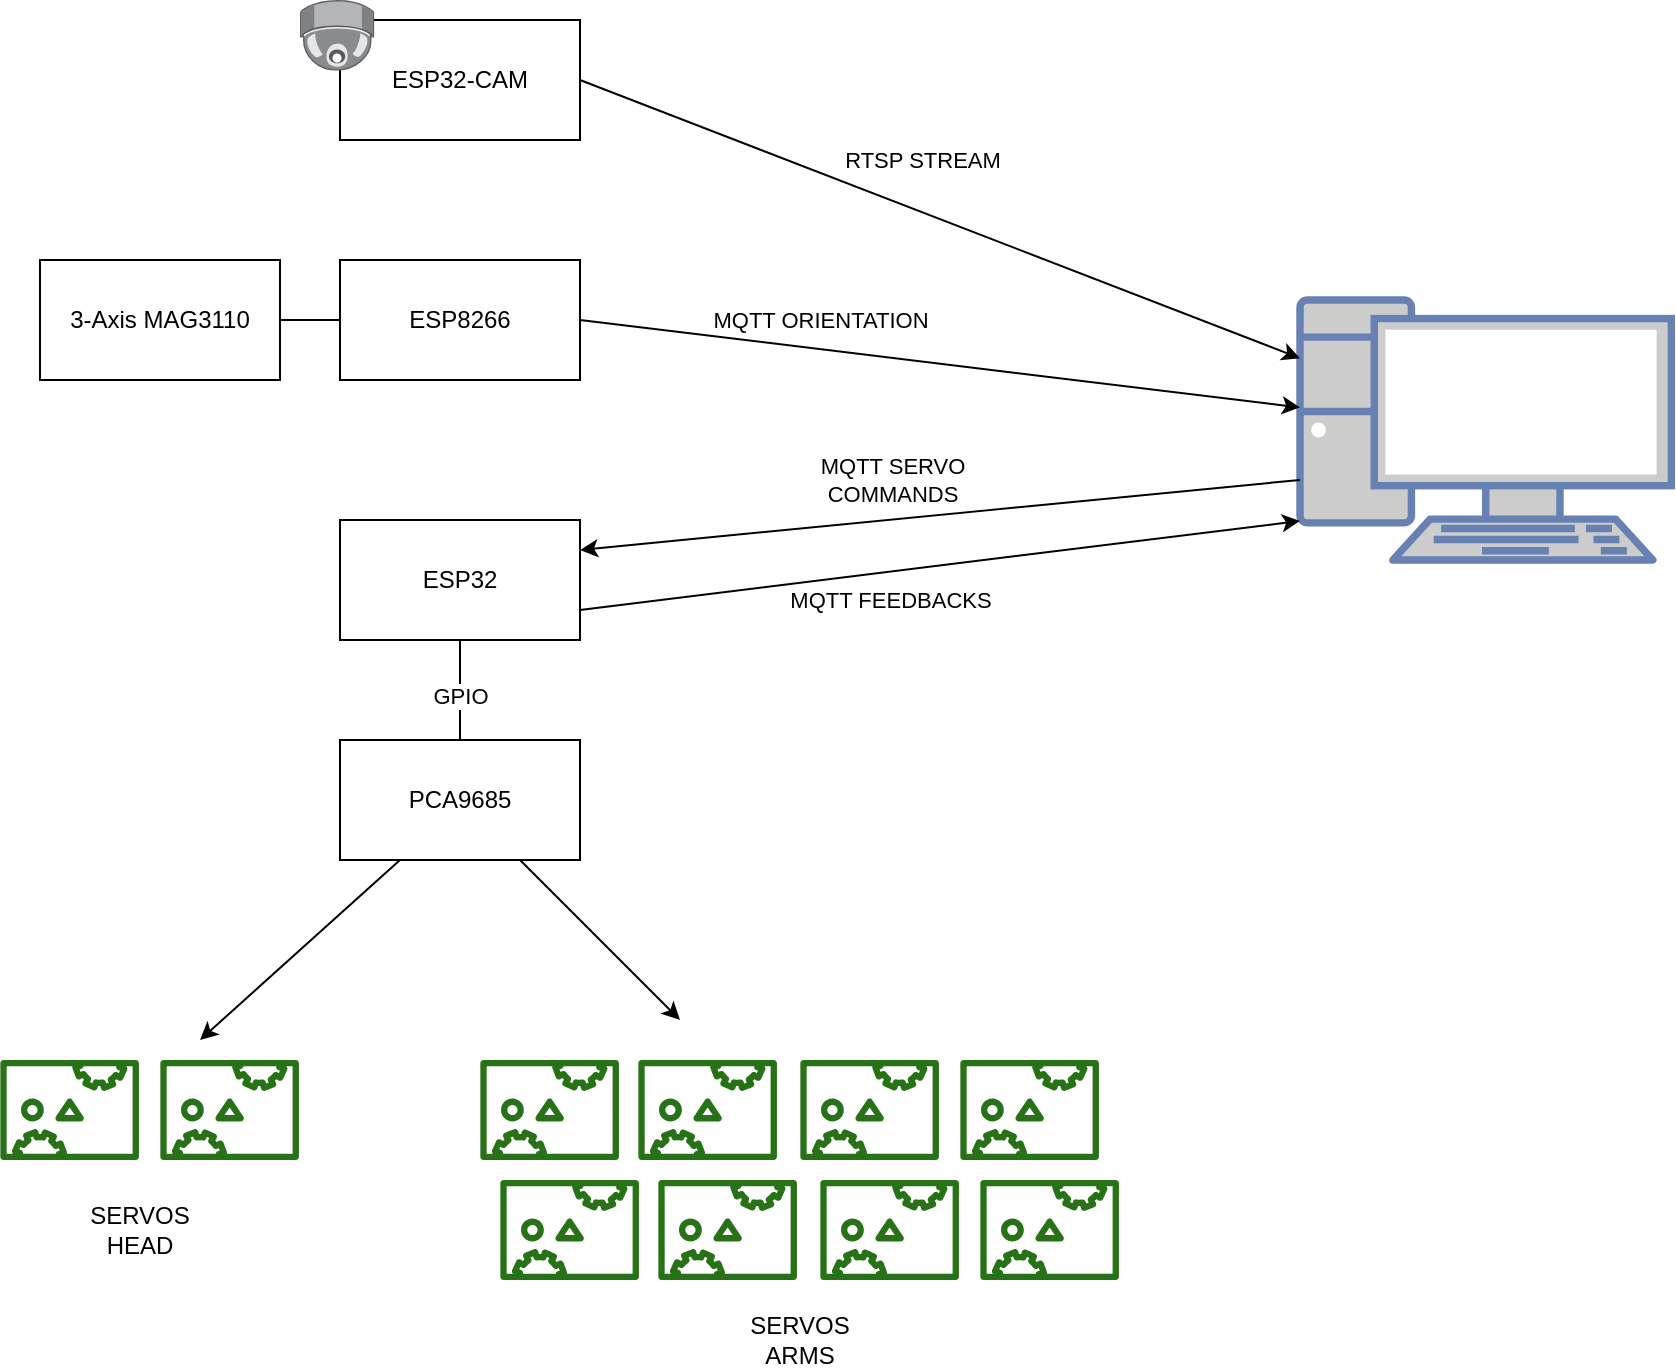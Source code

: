 <mxfile version="14.4.3" type="device"><diagram id="cRvEJs69X7OSxavgmhDM" name="Page-1"><mxGraphModel dx="1368" dy="833" grid="1" gridSize="10" guides="1" tooltips="1" connect="1" arrows="1" fold="1" page="1" pageScale="1" pageWidth="827" pageHeight="1169" math="0" shadow="0"><root><mxCell id="0"/><mxCell id="1" parent="0"/><mxCell id="xnfEQy2EJr5Hu1fDD-Pw-1" value="ESP32" style="rounded=0;whiteSpace=wrap;html=1;" vertex="1" parent="1"><mxGeometry x="230" y="300" width="120" height="60" as="geometry"/></mxCell><mxCell id="xnfEQy2EJr5Hu1fDD-Pw-2" value="PCA9685" style="rounded=0;whiteSpace=wrap;html=1;" vertex="1" parent="1"><mxGeometry x="230" y="410" width="120" height="60" as="geometry"/></mxCell><mxCell id="xnfEQy2EJr5Hu1fDD-Pw-3" value="" style="endArrow=none;html=1;exitX=0.5;exitY=0;exitDx=0;exitDy=0;entryX=0.5;entryY=1;entryDx=0;entryDy=0;" edge="1" parent="1" source="xnfEQy2EJr5Hu1fDD-Pw-2" target="xnfEQy2EJr5Hu1fDD-Pw-1"><mxGeometry width="50" height="50" relative="1" as="geometry"><mxPoint x="110" y="350" as="sourcePoint"/><mxPoint x="160" y="300" as="targetPoint"/></mxGeometry></mxCell><mxCell id="xnfEQy2EJr5Hu1fDD-Pw-4" value="GPIO" style="edgeLabel;html=1;align=center;verticalAlign=middle;resizable=0;points=[];" vertex="1" connectable="0" parent="xnfEQy2EJr5Hu1fDD-Pw-3"><mxGeometry x="0.429" relative="1" as="geometry"><mxPoint y="13" as="offset"/></mxGeometry></mxCell><mxCell id="xnfEQy2EJr5Hu1fDD-Pw-6" value="" style="outlineConnect=0;fontColor=#232F3E;gradientColor=none;fillColor=#277116;strokeColor=none;dashed=0;verticalLabelPosition=bottom;verticalAlign=top;align=center;html=1;fontSize=12;fontStyle=0;aspect=fixed;pointerEvents=1;shape=mxgraph.aws4.servo;" vertex="1" parent="1"><mxGeometry x="60" y="570" width="69.64" height="50" as="geometry"/></mxCell><mxCell id="xnfEQy2EJr5Hu1fDD-Pw-7" value="" style="outlineConnect=0;fontColor=#232F3E;gradientColor=none;fillColor=#277116;strokeColor=none;dashed=0;verticalLabelPosition=bottom;verticalAlign=top;align=center;html=1;fontSize=12;fontStyle=0;aspect=fixed;pointerEvents=1;shape=mxgraph.aws4.servo;" vertex="1" parent="1"><mxGeometry x="140" y="570" width="69.64" height="50" as="geometry"/></mxCell><mxCell id="xnfEQy2EJr5Hu1fDD-Pw-10" value="" style="outlineConnect=0;fontColor=#232F3E;gradientColor=none;fillColor=#277116;strokeColor=none;dashed=0;verticalLabelPosition=bottom;verticalAlign=top;align=center;html=1;fontSize=12;fontStyle=0;aspect=fixed;pointerEvents=1;shape=mxgraph.aws4.servo;" vertex="1" parent="1"><mxGeometry x="300" y="570" width="69.64" height="50" as="geometry"/></mxCell><mxCell id="xnfEQy2EJr5Hu1fDD-Pw-11" value="" style="outlineConnect=0;fontColor=#232F3E;gradientColor=none;fillColor=#277116;strokeColor=none;dashed=0;verticalLabelPosition=bottom;verticalAlign=top;align=center;html=1;fontSize=12;fontStyle=0;aspect=fixed;pointerEvents=1;shape=mxgraph.aws4.servo;" vertex="1" parent="1"><mxGeometry x="379" y="570" width="69.64" height="50" as="geometry"/></mxCell><mxCell id="xnfEQy2EJr5Hu1fDD-Pw-12" value="" style="outlineConnect=0;fontColor=#232F3E;gradientColor=none;fillColor=#277116;strokeColor=none;dashed=0;verticalLabelPosition=bottom;verticalAlign=top;align=center;html=1;fontSize=12;fontStyle=0;aspect=fixed;pointerEvents=1;shape=mxgraph.aws4.servo;" vertex="1" parent="1"><mxGeometry x="460" y="570" width="69.64" height="50" as="geometry"/></mxCell><mxCell id="xnfEQy2EJr5Hu1fDD-Pw-13" value="" style="outlineConnect=0;fontColor=#232F3E;gradientColor=none;fillColor=#277116;strokeColor=none;dashed=0;verticalLabelPosition=bottom;verticalAlign=top;align=center;html=1;fontSize=12;fontStyle=0;aspect=fixed;pointerEvents=1;shape=mxgraph.aws4.servo;" vertex="1" parent="1"><mxGeometry x="540" y="570" width="69.64" height="50" as="geometry"/></mxCell><mxCell id="xnfEQy2EJr5Hu1fDD-Pw-14" value="" style="outlineConnect=0;fontColor=#232F3E;gradientColor=none;fillColor=#277116;strokeColor=none;dashed=0;verticalLabelPosition=bottom;verticalAlign=top;align=center;html=1;fontSize=12;fontStyle=0;aspect=fixed;pointerEvents=1;shape=mxgraph.aws4.servo;" vertex="1" parent="1"><mxGeometry x="310" y="630" width="69.64" height="50" as="geometry"/></mxCell><mxCell id="xnfEQy2EJr5Hu1fDD-Pw-15" value="" style="outlineConnect=0;fontColor=#232F3E;gradientColor=none;fillColor=#277116;strokeColor=none;dashed=0;verticalLabelPosition=bottom;verticalAlign=top;align=center;html=1;fontSize=12;fontStyle=0;aspect=fixed;pointerEvents=1;shape=mxgraph.aws4.servo;" vertex="1" parent="1"><mxGeometry x="389" y="630" width="69.64" height="50" as="geometry"/></mxCell><mxCell id="xnfEQy2EJr5Hu1fDD-Pw-16" value="" style="outlineConnect=0;fontColor=#232F3E;gradientColor=none;fillColor=#277116;strokeColor=none;dashed=0;verticalLabelPosition=bottom;verticalAlign=top;align=center;html=1;fontSize=12;fontStyle=0;aspect=fixed;pointerEvents=1;shape=mxgraph.aws4.servo;" vertex="1" parent="1"><mxGeometry x="470" y="630" width="69.64" height="50" as="geometry"/></mxCell><mxCell id="xnfEQy2EJr5Hu1fDD-Pw-17" value="" style="outlineConnect=0;fontColor=#232F3E;gradientColor=none;fillColor=#277116;strokeColor=none;dashed=0;verticalLabelPosition=bottom;verticalAlign=top;align=center;html=1;fontSize=12;fontStyle=0;aspect=fixed;pointerEvents=1;shape=mxgraph.aws4.servo;" vertex="1" parent="1"><mxGeometry x="550" y="630" width="69.64" height="50" as="geometry"/></mxCell><mxCell id="xnfEQy2EJr5Hu1fDD-Pw-18" value="SERVOS HEAD" style="text;html=1;strokeColor=none;fillColor=none;align=center;verticalAlign=middle;whiteSpace=wrap;rounded=0;" vertex="1" parent="1"><mxGeometry x="110" y="645" width="40" height="20" as="geometry"/></mxCell><mxCell id="xnfEQy2EJr5Hu1fDD-Pw-19" value="SERVOS ARMS" style="text;html=1;strokeColor=none;fillColor=none;align=center;verticalAlign=middle;whiteSpace=wrap;rounded=0;" vertex="1" parent="1"><mxGeometry x="440" y="700" width="40" height="20" as="geometry"/></mxCell><mxCell id="xnfEQy2EJr5Hu1fDD-Pw-20" value="" style="endArrow=classic;html=1;exitX=0.25;exitY=1;exitDx=0;exitDy=0;" edge="1" parent="1" source="xnfEQy2EJr5Hu1fDD-Pw-2"><mxGeometry width="50" height="50" relative="1" as="geometry"><mxPoint x="80" y="360" as="sourcePoint"/><mxPoint x="160" y="560" as="targetPoint"/></mxGeometry></mxCell><mxCell id="xnfEQy2EJr5Hu1fDD-Pw-21" value="" style="endArrow=classic;html=1;exitX=0.75;exitY=1;exitDx=0;exitDy=0;" edge="1" parent="1" source="xnfEQy2EJr5Hu1fDD-Pw-2"><mxGeometry width="50" height="50" relative="1" as="geometry"><mxPoint x="550" y="440" as="sourcePoint"/><mxPoint x="400" y="550" as="targetPoint"/></mxGeometry></mxCell><mxCell id="xnfEQy2EJr5Hu1fDD-Pw-22" value="" style="fontColor=#0066CC;verticalAlign=top;verticalLabelPosition=bottom;labelPosition=center;align=center;html=1;outlineConnect=0;fillColor=#CCCCCC;strokeColor=#6881B3;gradientColor=none;gradientDirection=north;strokeWidth=2;shape=mxgraph.networks.pc;" vertex="1" parent="1"><mxGeometry x="710" y="190" width="185.71" height="130" as="geometry"/></mxCell><mxCell id="xnfEQy2EJr5Hu1fDD-Pw-23" value="" style="endArrow=classic;html=1;exitX=0;exitY=0.692;exitDx=0;exitDy=0;exitPerimeter=0;entryX=1;entryY=0.25;entryDx=0;entryDy=0;" edge="1" parent="1" source="xnfEQy2EJr5Hu1fDD-Pw-22" target="xnfEQy2EJr5Hu1fDD-Pw-1"><mxGeometry width="50" height="50" relative="1" as="geometry"><mxPoint x="470" y="190" as="sourcePoint"/><mxPoint x="520" y="140" as="targetPoint"/></mxGeometry></mxCell><mxCell id="xnfEQy2EJr5Hu1fDD-Pw-24" value="MQTT SERVO &lt;br&gt;COMMANDS" style="edgeLabel;html=1;align=center;verticalAlign=middle;resizable=0;points=[];" vertex="1" connectable="0" parent="xnfEQy2EJr5Hu1fDD-Pw-23"><mxGeometry x="0.22" relative="1" as="geometry"><mxPoint x="14.78" y="-21.37" as="offset"/></mxGeometry></mxCell><mxCell id="xnfEQy2EJr5Hu1fDD-Pw-25" value="" style="endArrow=classic;html=1;exitX=1;exitY=0.75;exitDx=0;exitDy=0;entryX=0;entryY=0.85;entryDx=0;entryDy=0;entryPerimeter=0;" edge="1" parent="1" source="xnfEQy2EJr5Hu1fDD-Pw-1" target="xnfEQy2EJr5Hu1fDD-Pw-22"><mxGeometry width="50" height="50" relative="1" as="geometry"><mxPoint x="530" y="430" as="sourcePoint"/><mxPoint x="580" y="380" as="targetPoint"/></mxGeometry></mxCell><mxCell id="xnfEQy2EJr5Hu1fDD-Pw-26" value="MQTT FEEDBACKS" style="edgeLabel;html=1;align=center;verticalAlign=middle;resizable=0;points=[];" vertex="1" connectable="0" parent="xnfEQy2EJr5Hu1fDD-Pw-25"><mxGeometry x="-0.173" y="3" relative="1" as="geometry"><mxPoint x="6.32" y="16.38" as="offset"/></mxGeometry></mxCell><mxCell id="xnfEQy2EJr5Hu1fDD-Pw-27" value="ESP32-CAM" style="rounded=0;whiteSpace=wrap;html=1;" vertex="1" parent="1"><mxGeometry x="230" y="50" width="120" height="60" as="geometry"/></mxCell><mxCell id="xnfEQy2EJr5Hu1fDD-Pw-28" value="" style="points=[];aspect=fixed;html=1;align=center;shadow=0;dashed=0;image;image=img/lib/allied_telesis/security/Surveillance_Camera_Ceiling.svg;" vertex="1" parent="1"><mxGeometry x="210" y="40" width="37.2" height="35.4" as="geometry"/></mxCell><mxCell id="xnfEQy2EJr5Hu1fDD-Pw-29" value="" style="endArrow=classic;html=1;exitX=1;exitY=0.5;exitDx=0;exitDy=0;" edge="1" parent="1" source="xnfEQy2EJr5Hu1fDD-Pw-27" target="xnfEQy2EJr5Hu1fDD-Pw-22"><mxGeometry width="50" height="50" relative="1" as="geometry"><mxPoint x="540" y="140" as="sourcePoint"/><mxPoint x="590" y="90" as="targetPoint"/></mxGeometry></mxCell><mxCell id="xnfEQy2EJr5Hu1fDD-Pw-30" value="RTSP STREAM" style="edgeLabel;html=1;align=center;verticalAlign=middle;resizable=0;points=[];" vertex="1" connectable="0" parent="xnfEQy2EJr5Hu1fDD-Pw-29"><mxGeometry x="-0.22" relative="1" as="geometry"><mxPoint x="30.08" y="-14.07" as="offset"/></mxGeometry></mxCell><mxCell id="xnfEQy2EJr5Hu1fDD-Pw-31" value="ESP8266" style="rounded=0;whiteSpace=wrap;html=1;" vertex="1" parent="1"><mxGeometry x="230" y="170" width="120" height="60" as="geometry"/></mxCell><mxCell id="xnfEQy2EJr5Hu1fDD-Pw-33" value="" style="endArrow=none;html=1;" edge="1" parent="1" source="xnfEQy2EJr5Hu1fDD-Pw-36" target="xnfEQy2EJr5Hu1fDD-Pw-31"><mxGeometry width="50" height="50" relative="1" as="geometry"><mxPoint x="185" y="200" as="sourcePoint"/><mxPoint x="180" y="290" as="targetPoint"/></mxGeometry></mxCell><mxCell id="xnfEQy2EJr5Hu1fDD-Pw-34" value="" style="endArrow=classic;html=1;exitX=1;exitY=0.5;exitDx=0;exitDy=0;" edge="1" parent="1" source="xnfEQy2EJr5Hu1fDD-Pw-31" target="xnfEQy2EJr5Hu1fDD-Pw-22"><mxGeometry width="50" height="50" relative="1" as="geometry"><mxPoint x="410" y="230" as="sourcePoint"/><mxPoint x="460" y="180" as="targetPoint"/></mxGeometry></mxCell><mxCell id="xnfEQy2EJr5Hu1fDD-Pw-35" value="MQTT ORIENTATION" style="edgeLabel;html=1;align=center;verticalAlign=middle;resizable=0;points=[];" vertex="1" connectable="0" parent="xnfEQy2EJr5Hu1fDD-Pw-34"><mxGeometry x="-0.443" y="1" relative="1" as="geometry"><mxPoint x="19.62" y="-11.18" as="offset"/></mxGeometry></mxCell><mxCell id="xnfEQy2EJr5Hu1fDD-Pw-36" value="3-Axis MAG3110" style="rounded=0;whiteSpace=wrap;html=1;" vertex="1" parent="1"><mxGeometry x="80" y="170" width="120" height="60" as="geometry"/></mxCell><mxCell id="xnfEQy2EJr5Hu1fDD-Pw-37" value="" style="shape=image;html=1;verticalAlign=top;verticalLabelPosition=bottom;labelBackgroundColor=#ffffff;imageAspect=0;aspect=fixed;image=https://cdn3.iconfinder.com/data/icons/macosxstyle/macosxstyle_png/128/Setting.png" vertex="1" parent="1"><mxGeometry x="790" y="210" width="60" height="60" as="geometry"/></mxCell></root></mxGraphModel></diagram></mxfile>